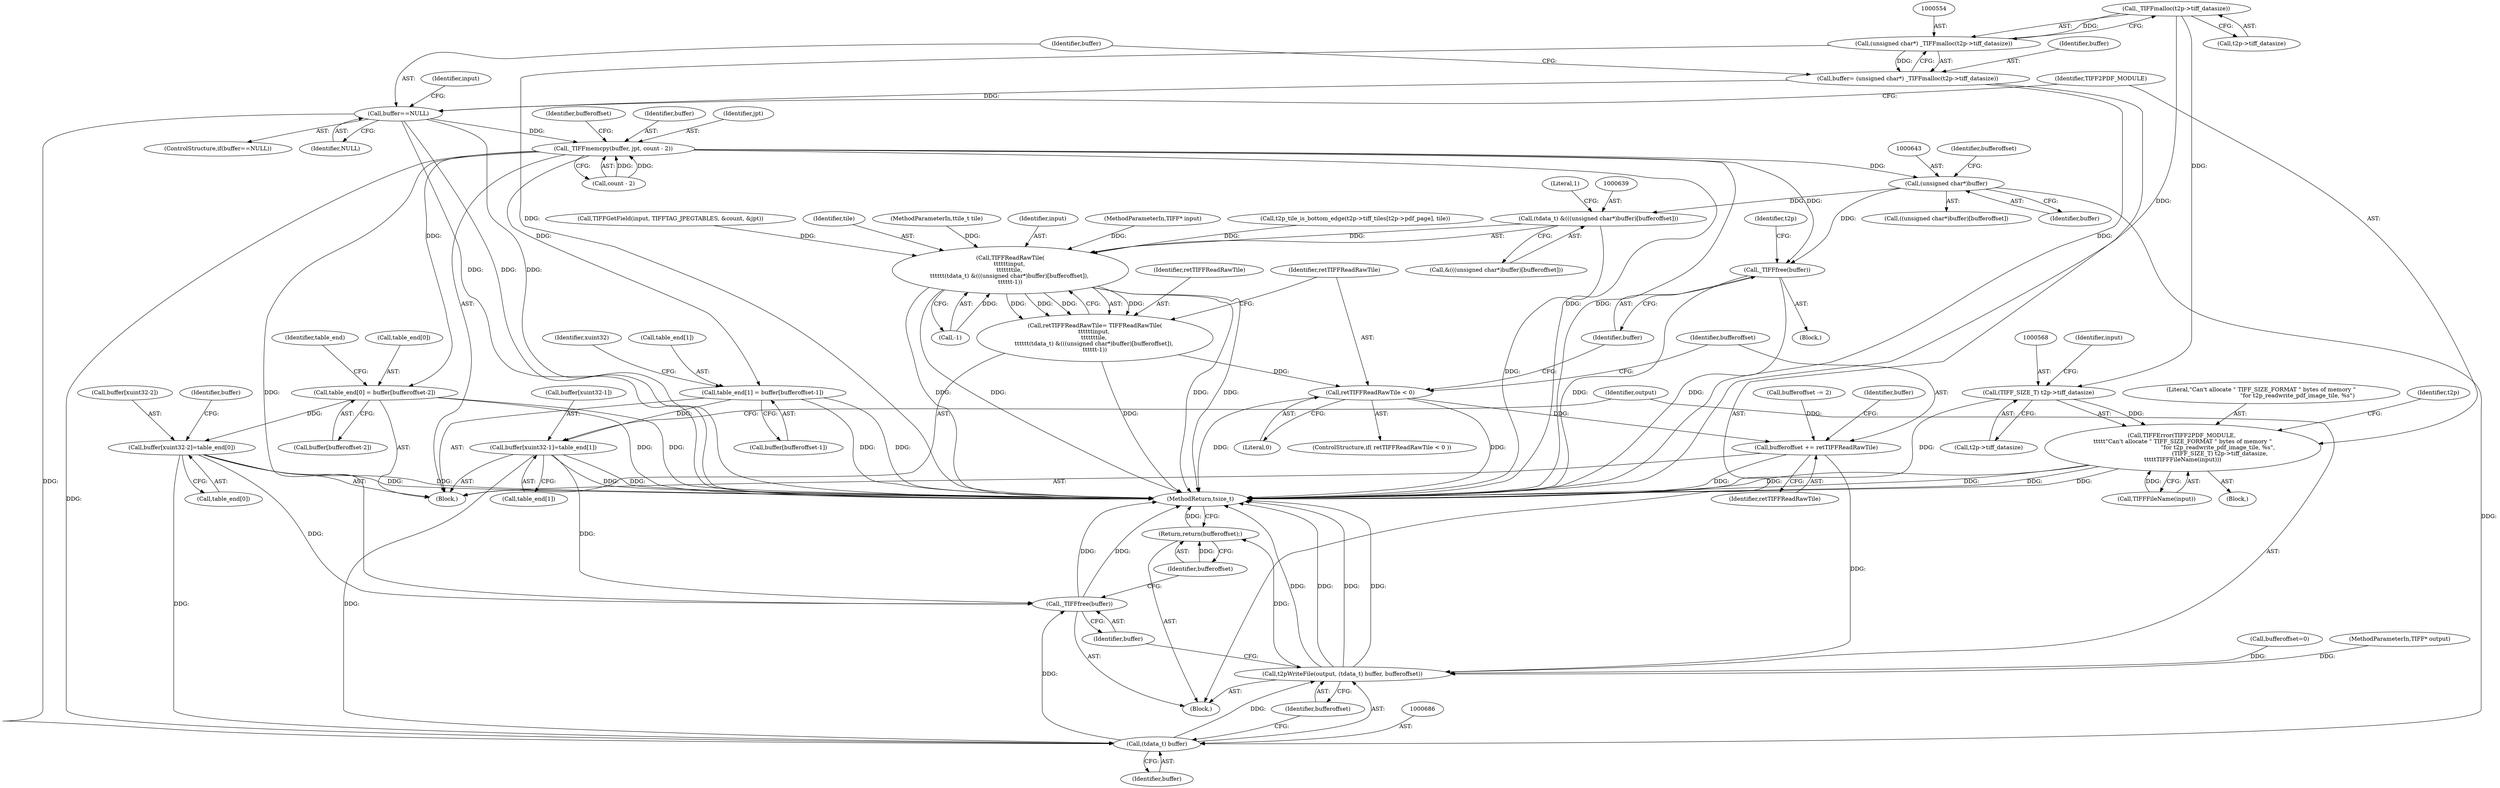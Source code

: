 digraph "0_libtiff_c7153361a4041260719b340f73f2f76@API" {
"1000555" [label="(Call,_TIFFmalloc(t2p->tiff_datasize))"];
"1000553" [label="(Call,(unsigned char*) _TIFFmalloc(t2p->tiff_datasize))"];
"1000551" [label="(Call,buffer= (unsigned char*) _TIFFmalloc(t2p->tiff_datasize))"];
"1000560" [label="(Call,buffer==NULL)"];
"1000598" [label="(Call,_TIFFmemcpy(buffer, jpt, count - 2))"];
"1000609" [label="(Call,table_end[0] = buffer[bufferoffset-2])"];
"1000665" [label="(Call,buffer[xuint32-2]=table_end[0])"];
"1000685" [label="(Call,(tdata_t) buffer)"];
"1000683" [label="(Call,t2pWriteFile(output, (tdata_t) buffer, bufferoffset))"];
"1000691" [label="(Return,return(bufferoffset);)"];
"1000689" [label="(Call,_TIFFfree(buffer))"];
"1000618" [label="(Call,table_end[1] = buffer[bufferoffset-1])"];
"1000674" [label="(Call,buffer[xuint32-1]=table_end[1])"];
"1000642" [label="(Call,(unsigned char*)buffer)"];
"1000638" [label="(Call,(tdata_t) &(((unsigned char*)buffer)[bufferoffset]))"];
"1000635" [label="(Call,TIFFReadRawTile(\n\t\t\t\t\t\tinput, \n\t\t\t\t\t\ttile, \n\t\t\t\t\t\t(tdata_t) &(((unsigned char*)buffer)[bufferoffset]), \n\t\t\t\t\t\t-1))"];
"1000633" [label="(Call,retTIFFReadRawTile= TIFFReadRawTile(\n\t\t\t\t\t\tinput, \n\t\t\t\t\t\ttile, \n\t\t\t\t\t\t(tdata_t) &(((unsigned char*)buffer)[bufferoffset]), \n\t\t\t\t\t\t-1))"];
"1000649" [label="(Call,retTIFFReadRawTile < 0)"];
"1000662" [label="(Call,bufferoffset += retTIFFReadRawTile)"];
"1000653" [label="(Call,_TIFFfree(buffer))"];
"1000567" [label="(Call,(TIFF_SIZE_T) t2p->tiff_datasize)"];
"1000564" [label="(Call,TIFFError(TIFF2PDF_MODULE, \n\t\t\t\t\t\"Can't allocate \" TIFF_SIZE_FORMAT \" bytes of memory \"\n                                        \"for t2p_readwrite_pdf_image_tile, %s\", \n                                          (TIFF_SIZE_T) t2p->tiff_datasize, \n\t\t\t\t\tTIFFFileName(input)))"];
"1000648" [label="(ControlStructure,if( retTIFFReadRawTile < 0 ))"];
"1000690" [label="(Identifier,buffer)"];
"1000642" [label="(Call,(unsigned char*)buffer)"];
"1000613" [label="(Call,buffer[bufferoffset-2])"];
"1000576" [label="(Identifier,t2p)"];
"1000692" [label="(Identifier,bufferoffset)"];
"1000552" [label="(Identifier,buffer)"];
"1000112" [label="(MethodParameterIn,ttile_t tile)"];
"1000620" [label="(Identifier,table_end)"];
"1000680" [label="(Call,table_end[1])"];
"1000567" [label="(Call,(TIFF_SIZE_T) t2p->tiff_datasize)"];
"1000685" [label="(Call,(tdata_t) buffer)"];
"1000636" [label="(Identifier,input)"];
"1000689" [label="(Call,_TIFFfree(buffer))"];
"1000127" [label="(Call,bufferoffset=0)"];
"1000663" [label="(Identifier,bufferoffset)"];
"1000665" [label="(Call,buffer[xuint32-2]=table_end[0])"];
"1000683" [label="(Call,t2pWriteFile(output, (tdata_t) buffer, bufferoffset))"];
"1000688" [label="(Identifier,bufferoffset)"];
"1000622" [label="(Call,buffer[bufferoffset-1])"];
"1000556" [label="(Call,t2p->tiff_datasize)"];
"1000545" [label="(Block,)"];
"1000676" [label="(Identifier,buffer)"];
"1000640" [label="(Call,&(((unsigned char*)buffer)[bufferoffset]))"];
"1000646" [label="(Call,-1)"];
"1000559" [label="(ControlStructure,if(buffer==NULL))"];
"1000662" [label="(Call,bufferoffset += retTIFFReadRawTile)"];
"1000584" [label="(Identifier,input)"];
"1000566" [label="(Literal,\"Can't allocate \" TIFF_SIZE_FORMAT \" bytes of memory \"\n                                        \"for t2p_readwrite_pdf_image_tile, %s\")"];
"1000555" [label="(Call,_TIFFmalloc(t2p->tiff_datasize))"];
"1000653" [label="(Call,_TIFFfree(buffer))"];
"1000111" [label="(MethodParameterIn,TIFF* output)"];
"1000560" [label="(Call,buffer==NULL)"];
"1000649" [label="(Call,retTIFFReadRawTile < 0)"];
"1000572" [label="(Call,TIFFFileName(input))"];
"1000619" [label="(Call,table_end[1])"];
"1000609" [label="(Call,table_end[0] = buffer[bufferoffset-2])"];
"1000647" [label="(Literal,1)"];
"1000553" [label="(Call,(unsigned char*) _TIFFmalloc(t2p->tiff_datasize))"];
"1000684" [label="(Identifier,output)"];
"1000691" [label="(Return,return(bufferoffset);)"];
"1000674" [label="(Call,buffer[xuint32-1]=table_end[1])"];
"1000687" [label="(Identifier,buffer)"];
"1000599" [label="(Identifier,buffer)"];
"1000610" [label="(Call,table_end[0])"];
"1000657" [label="(Identifier,t2p)"];
"1000562" [label="(Identifier,NULL)"];
"1000110" [label="(MethodParameterIn,TIFF* input)"];
"1000664" [label="(Identifier,retTIFFReadRawTile)"];
"1000551" [label="(Call,buffer= (unsigned char*) _TIFFmalloc(t2p->tiff_datasize))"];
"1000671" [label="(Call,table_end[0])"];
"1000564" [label="(Call,TIFFError(TIFF2PDF_MODULE, \n\t\t\t\t\t\"Can't allocate \" TIFF_SIZE_FORMAT \" bytes of memory \"\n                                        \"for t2p_readwrite_pdf_image_tile, %s\", \n                                          (TIFF_SIZE_T) t2p->tiff_datasize, \n\t\t\t\t\tTIFFFileName(input)))"];
"1000185" [label="(Call,t2p_tile_is_bottom_edge(t2p->tiff_tiles[t2p->pdf_page], tile))"];
"1000645" [label="(Identifier,bufferoffset)"];
"1000667" [label="(Identifier,buffer)"];
"1000634" [label="(Identifier,retTIFFReadRawTile)"];
"1000600" [label="(Identifier,jpt)"];
"1000573" [label="(Identifier,input)"];
"1000583" [label="(Call,TIFFGetField(input, TIFFTAG_JPEGTABLES, &count, &jpt))"];
"1000635" [label="(Call,TIFFReadRawTile(\n\t\t\t\t\t\tinput, \n\t\t\t\t\t\ttile, \n\t\t\t\t\t\t(tdata_t) &(((unsigned char*)buffer)[bufferoffset]), \n\t\t\t\t\t\t-1))"];
"1000644" [label="(Identifier,buffer)"];
"1000605" [label="(Identifier,bufferoffset)"];
"1000654" [label="(Identifier,buffer)"];
"1000565" [label="(Identifier,TIFF2PDF_MODULE)"];
"1000641" [label="(Call,((unsigned char*)buffer)[bufferoffset])"];
"1000598" [label="(Call,_TIFFmemcpy(buffer, jpt, count - 2))"];
"1000601" [label="(Call,count - 2)"];
"1000618" [label="(Call,table_end[1] = buffer[bufferoffset-1])"];
"1000630" [label="(Call,bufferoffset -= 2)"];
"1000666" [label="(Call,buffer[xuint32-2])"];
"1000652" [label="(Block,)"];
"1000596" [label="(Block,)"];
"1000637" [label="(Identifier,tile)"];
"1000675" [label="(Call,buffer[xuint32-1])"];
"1000569" [label="(Call,t2p->tiff_datasize)"];
"1000651" [label="(Literal,0)"];
"1000633" [label="(Call,retTIFFReadRawTile= TIFFReadRawTile(\n\t\t\t\t\t\tinput, \n\t\t\t\t\t\ttile, \n\t\t\t\t\t\t(tdata_t) &(((unsigned char*)buffer)[bufferoffset]), \n\t\t\t\t\t\t-1))"];
"1000628" [label="(Identifier,xuint32)"];
"1000561" [label="(Identifier,buffer)"];
"1000563" [label="(Block,)"];
"1001530" [label="(MethodReturn,tsize_t)"];
"1000650" [label="(Identifier,retTIFFReadRawTile)"];
"1000638" [label="(Call,(tdata_t) &(((unsigned char*)buffer)[bufferoffset]))"];
"1000555" -> "1000553"  [label="AST: "];
"1000555" -> "1000556"  [label="CFG: "];
"1000556" -> "1000555"  [label="AST: "];
"1000553" -> "1000555"  [label="CFG: "];
"1000555" -> "1001530"  [label="DDG: "];
"1000555" -> "1000553"  [label="DDG: "];
"1000555" -> "1000567"  [label="DDG: "];
"1000553" -> "1000551"  [label="AST: "];
"1000554" -> "1000553"  [label="AST: "];
"1000551" -> "1000553"  [label="CFG: "];
"1000553" -> "1001530"  [label="DDG: "];
"1000553" -> "1000551"  [label="DDG: "];
"1000551" -> "1000545"  [label="AST: "];
"1000552" -> "1000551"  [label="AST: "];
"1000561" -> "1000551"  [label="CFG: "];
"1000551" -> "1001530"  [label="DDG: "];
"1000551" -> "1000560"  [label="DDG: "];
"1000560" -> "1000559"  [label="AST: "];
"1000560" -> "1000562"  [label="CFG: "];
"1000561" -> "1000560"  [label="AST: "];
"1000562" -> "1000560"  [label="AST: "];
"1000565" -> "1000560"  [label="CFG: "];
"1000584" -> "1000560"  [label="CFG: "];
"1000560" -> "1001530"  [label="DDG: "];
"1000560" -> "1001530"  [label="DDG: "];
"1000560" -> "1001530"  [label="DDG: "];
"1000560" -> "1000598"  [label="DDG: "];
"1000560" -> "1000685"  [label="DDG: "];
"1000598" -> "1000596"  [label="AST: "];
"1000598" -> "1000601"  [label="CFG: "];
"1000599" -> "1000598"  [label="AST: "];
"1000600" -> "1000598"  [label="AST: "];
"1000601" -> "1000598"  [label="AST: "];
"1000605" -> "1000598"  [label="CFG: "];
"1000598" -> "1001530"  [label="DDG: "];
"1000598" -> "1001530"  [label="DDG: "];
"1000601" -> "1000598"  [label="DDG: "];
"1000601" -> "1000598"  [label="DDG: "];
"1000598" -> "1000609"  [label="DDG: "];
"1000598" -> "1000618"  [label="DDG: "];
"1000598" -> "1000642"  [label="DDG: "];
"1000598" -> "1000653"  [label="DDG: "];
"1000598" -> "1000685"  [label="DDG: "];
"1000598" -> "1000689"  [label="DDG: "];
"1000609" -> "1000596"  [label="AST: "];
"1000609" -> "1000613"  [label="CFG: "];
"1000610" -> "1000609"  [label="AST: "];
"1000613" -> "1000609"  [label="AST: "];
"1000620" -> "1000609"  [label="CFG: "];
"1000609" -> "1001530"  [label="DDG: "];
"1000609" -> "1001530"  [label="DDG: "];
"1000609" -> "1000665"  [label="DDG: "];
"1000665" -> "1000596"  [label="AST: "];
"1000665" -> "1000671"  [label="CFG: "];
"1000666" -> "1000665"  [label="AST: "];
"1000671" -> "1000665"  [label="AST: "];
"1000676" -> "1000665"  [label="CFG: "];
"1000665" -> "1001530"  [label="DDG: "];
"1000665" -> "1001530"  [label="DDG: "];
"1000665" -> "1000685"  [label="DDG: "];
"1000665" -> "1000689"  [label="DDG: "];
"1000685" -> "1000683"  [label="AST: "];
"1000685" -> "1000687"  [label="CFG: "];
"1000686" -> "1000685"  [label="AST: "];
"1000687" -> "1000685"  [label="AST: "];
"1000688" -> "1000685"  [label="CFG: "];
"1000685" -> "1000683"  [label="DDG: "];
"1000674" -> "1000685"  [label="DDG: "];
"1000642" -> "1000685"  [label="DDG: "];
"1000685" -> "1000689"  [label="DDG: "];
"1000683" -> "1000545"  [label="AST: "];
"1000683" -> "1000688"  [label="CFG: "];
"1000684" -> "1000683"  [label="AST: "];
"1000688" -> "1000683"  [label="AST: "];
"1000690" -> "1000683"  [label="CFG: "];
"1000683" -> "1001530"  [label="DDG: "];
"1000683" -> "1001530"  [label="DDG: "];
"1000683" -> "1001530"  [label="DDG: "];
"1000683" -> "1001530"  [label="DDG: "];
"1000111" -> "1000683"  [label="DDG: "];
"1000662" -> "1000683"  [label="DDG: "];
"1000127" -> "1000683"  [label="DDG: "];
"1000683" -> "1000691"  [label="DDG: "];
"1000691" -> "1000545"  [label="AST: "];
"1000691" -> "1000692"  [label="CFG: "];
"1000692" -> "1000691"  [label="AST: "];
"1001530" -> "1000691"  [label="CFG: "];
"1000691" -> "1001530"  [label="DDG: "];
"1000692" -> "1000691"  [label="DDG: "];
"1000689" -> "1000545"  [label="AST: "];
"1000689" -> "1000690"  [label="CFG: "];
"1000690" -> "1000689"  [label="AST: "];
"1000692" -> "1000689"  [label="CFG: "];
"1000689" -> "1001530"  [label="DDG: "];
"1000689" -> "1001530"  [label="DDG: "];
"1000674" -> "1000689"  [label="DDG: "];
"1000618" -> "1000596"  [label="AST: "];
"1000618" -> "1000622"  [label="CFG: "];
"1000619" -> "1000618"  [label="AST: "];
"1000622" -> "1000618"  [label="AST: "];
"1000628" -> "1000618"  [label="CFG: "];
"1000618" -> "1001530"  [label="DDG: "];
"1000618" -> "1001530"  [label="DDG: "];
"1000618" -> "1000674"  [label="DDG: "];
"1000674" -> "1000596"  [label="AST: "];
"1000674" -> "1000680"  [label="CFG: "];
"1000675" -> "1000674"  [label="AST: "];
"1000680" -> "1000674"  [label="AST: "];
"1000684" -> "1000674"  [label="CFG: "];
"1000674" -> "1001530"  [label="DDG: "];
"1000674" -> "1001530"  [label="DDG: "];
"1000642" -> "1000641"  [label="AST: "];
"1000642" -> "1000644"  [label="CFG: "];
"1000643" -> "1000642"  [label="AST: "];
"1000644" -> "1000642"  [label="AST: "];
"1000645" -> "1000642"  [label="CFG: "];
"1000642" -> "1000638"  [label="DDG: "];
"1000642" -> "1000653"  [label="DDG: "];
"1000638" -> "1000635"  [label="AST: "];
"1000638" -> "1000640"  [label="CFG: "];
"1000639" -> "1000638"  [label="AST: "];
"1000640" -> "1000638"  [label="AST: "];
"1000647" -> "1000638"  [label="CFG: "];
"1000638" -> "1001530"  [label="DDG: "];
"1000638" -> "1000635"  [label="DDG: "];
"1000635" -> "1000633"  [label="AST: "];
"1000635" -> "1000646"  [label="CFG: "];
"1000636" -> "1000635"  [label="AST: "];
"1000637" -> "1000635"  [label="AST: "];
"1000646" -> "1000635"  [label="AST: "];
"1000633" -> "1000635"  [label="CFG: "];
"1000635" -> "1001530"  [label="DDG: "];
"1000635" -> "1001530"  [label="DDG: "];
"1000635" -> "1001530"  [label="DDG: "];
"1000635" -> "1001530"  [label="DDG: "];
"1000635" -> "1000633"  [label="DDG: "];
"1000635" -> "1000633"  [label="DDG: "];
"1000635" -> "1000633"  [label="DDG: "];
"1000635" -> "1000633"  [label="DDG: "];
"1000583" -> "1000635"  [label="DDG: "];
"1000110" -> "1000635"  [label="DDG: "];
"1000185" -> "1000635"  [label="DDG: "];
"1000112" -> "1000635"  [label="DDG: "];
"1000646" -> "1000635"  [label="DDG: "];
"1000633" -> "1000596"  [label="AST: "];
"1000634" -> "1000633"  [label="AST: "];
"1000650" -> "1000633"  [label="CFG: "];
"1000633" -> "1001530"  [label="DDG: "];
"1000633" -> "1000649"  [label="DDG: "];
"1000649" -> "1000648"  [label="AST: "];
"1000649" -> "1000651"  [label="CFG: "];
"1000650" -> "1000649"  [label="AST: "];
"1000651" -> "1000649"  [label="AST: "];
"1000654" -> "1000649"  [label="CFG: "];
"1000663" -> "1000649"  [label="CFG: "];
"1000649" -> "1001530"  [label="DDG: "];
"1000649" -> "1001530"  [label="DDG: "];
"1000649" -> "1000662"  [label="DDG: "];
"1000662" -> "1000596"  [label="AST: "];
"1000662" -> "1000664"  [label="CFG: "];
"1000663" -> "1000662"  [label="AST: "];
"1000664" -> "1000662"  [label="AST: "];
"1000667" -> "1000662"  [label="CFG: "];
"1000662" -> "1001530"  [label="DDG: "];
"1000630" -> "1000662"  [label="DDG: "];
"1000653" -> "1000652"  [label="AST: "];
"1000653" -> "1000654"  [label="CFG: "];
"1000654" -> "1000653"  [label="AST: "];
"1000657" -> "1000653"  [label="CFG: "];
"1000653" -> "1001530"  [label="DDG: "];
"1000653" -> "1001530"  [label="DDG: "];
"1000567" -> "1000564"  [label="AST: "];
"1000567" -> "1000569"  [label="CFG: "];
"1000568" -> "1000567"  [label="AST: "];
"1000569" -> "1000567"  [label="AST: "];
"1000573" -> "1000567"  [label="CFG: "];
"1000567" -> "1001530"  [label="DDG: "];
"1000567" -> "1000564"  [label="DDG: "];
"1000564" -> "1000563"  [label="AST: "];
"1000564" -> "1000572"  [label="CFG: "];
"1000565" -> "1000564"  [label="AST: "];
"1000566" -> "1000564"  [label="AST: "];
"1000572" -> "1000564"  [label="AST: "];
"1000576" -> "1000564"  [label="CFG: "];
"1000564" -> "1001530"  [label="DDG: "];
"1000564" -> "1001530"  [label="DDG: "];
"1000564" -> "1001530"  [label="DDG: "];
"1000564" -> "1001530"  [label="DDG: "];
"1000572" -> "1000564"  [label="DDG: "];
}
